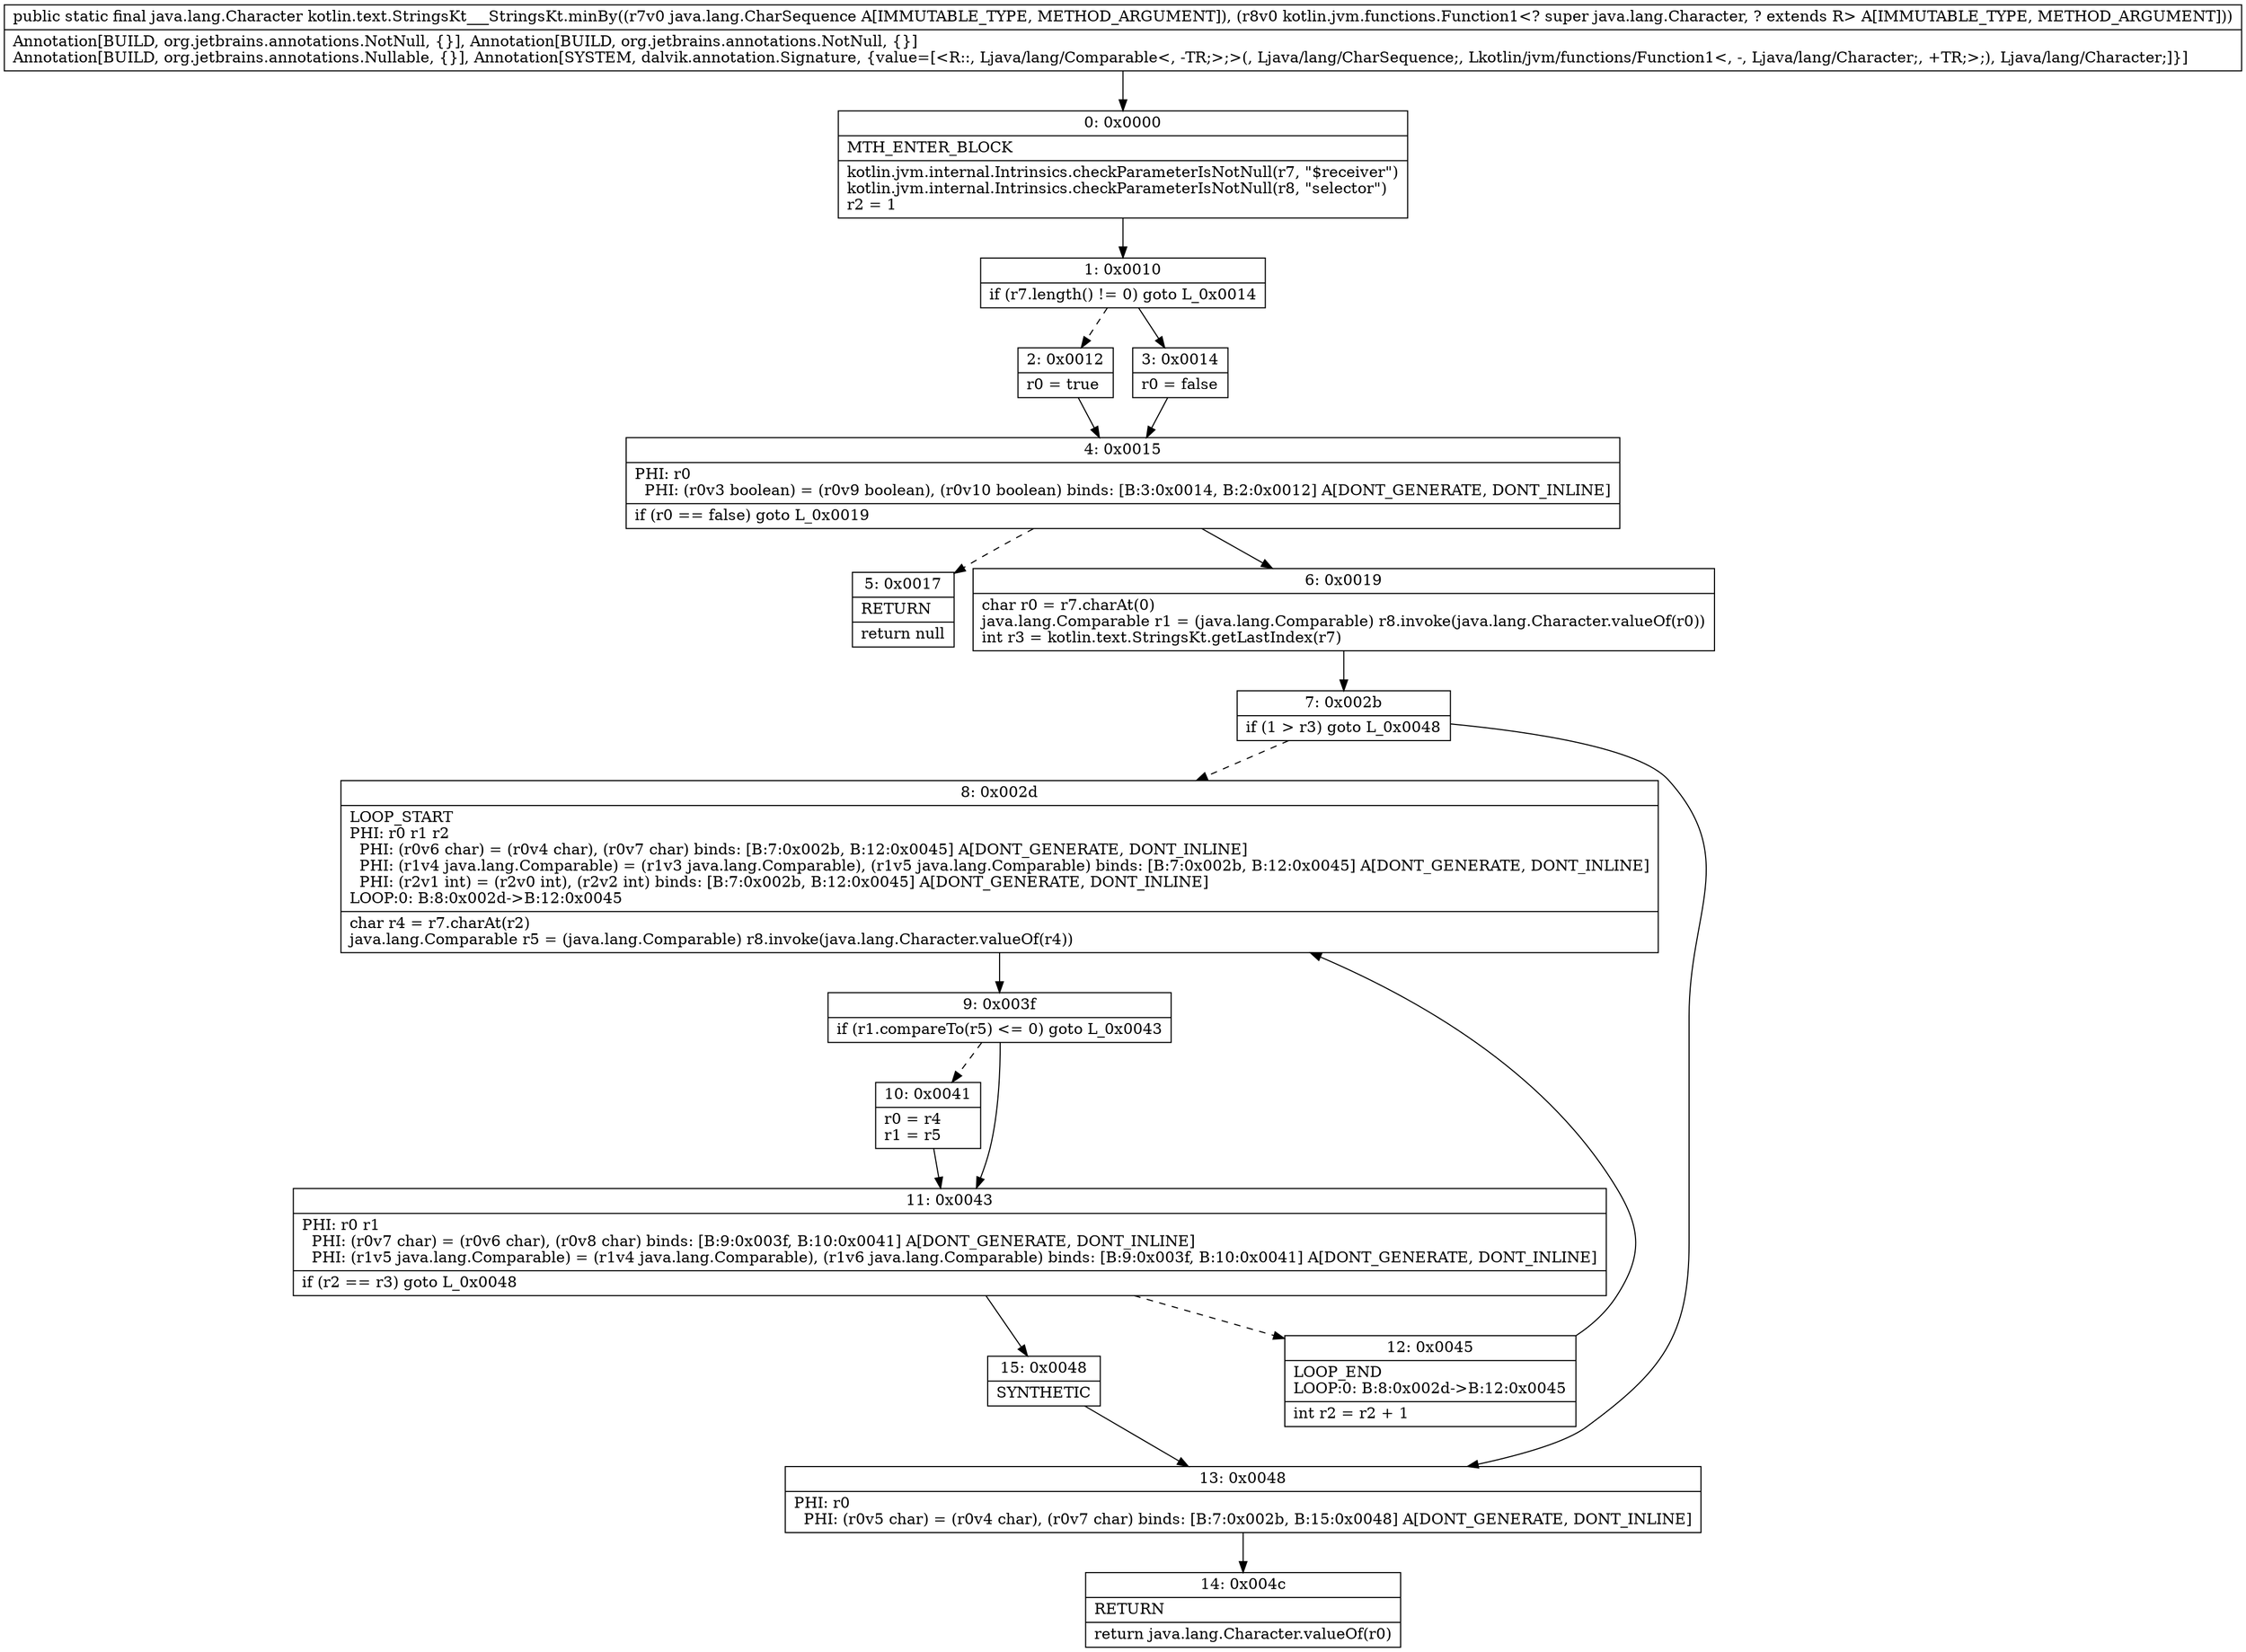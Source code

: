 digraph "CFG forkotlin.text.StringsKt___StringsKt.minBy(Ljava\/lang\/CharSequence;Lkotlin\/jvm\/functions\/Function1;)Ljava\/lang\/Character;" {
Node_0 [shape=record,label="{0\:\ 0x0000|MTH_ENTER_BLOCK\l|kotlin.jvm.internal.Intrinsics.checkParameterIsNotNull(r7, \"$receiver\")\lkotlin.jvm.internal.Intrinsics.checkParameterIsNotNull(r8, \"selector\")\lr2 = 1\l}"];
Node_1 [shape=record,label="{1\:\ 0x0010|if (r7.length() != 0) goto L_0x0014\l}"];
Node_2 [shape=record,label="{2\:\ 0x0012|r0 = true\l}"];
Node_3 [shape=record,label="{3\:\ 0x0014|r0 = false\l}"];
Node_4 [shape=record,label="{4\:\ 0x0015|PHI: r0 \l  PHI: (r0v3 boolean) = (r0v9 boolean), (r0v10 boolean) binds: [B:3:0x0014, B:2:0x0012] A[DONT_GENERATE, DONT_INLINE]\l|if (r0 == false) goto L_0x0019\l}"];
Node_5 [shape=record,label="{5\:\ 0x0017|RETURN\l|return null\l}"];
Node_6 [shape=record,label="{6\:\ 0x0019|char r0 = r7.charAt(0)\ljava.lang.Comparable r1 = (java.lang.Comparable) r8.invoke(java.lang.Character.valueOf(r0))\lint r3 = kotlin.text.StringsKt.getLastIndex(r7)\l}"];
Node_7 [shape=record,label="{7\:\ 0x002b|if (1 \> r3) goto L_0x0048\l}"];
Node_8 [shape=record,label="{8\:\ 0x002d|LOOP_START\lPHI: r0 r1 r2 \l  PHI: (r0v6 char) = (r0v4 char), (r0v7 char) binds: [B:7:0x002b, B:12:0x0045] A[DONT_GENERATE, DONT_INLINE]\l  PHI: (r1v4 java.lang.Comparable) = (r1v3 java.lang.Comparable), (r1v5 java.lang.Comparable) binds: [B:7:0x002b, B:12:0x0045] A[DONT_GENERATE, DONT_INLINE]\l  PHI: (r2v1 int) = (r2v0 int), (r2v2 int) binds: [B:7:0x002b, B:12:0x0045] A[DONT_GENERATE, DONT_INLINE]\lLOOP:0: B:8:0x002d\-\>B:12:0x0045\l|char r4 = r7.charAt(r2)\ljava.lang.Comparable r5 = (java.lang.Comparable) r8.invoke(java.lang.Character.valueOf(r4))\l}"];
Node_9 [shape=record,label="{9\:\ 0x003f|if (r1.compareTo(r5) \<= 0) goto L_0x0043\l}"];
Node_10 [shape=record,label="{10\:\ 0x0041|r0 = r4\lr1 = r5\l}"];
Node_11 [shape=record,label="{11\:\ 0x0043|PHI: r0 r1 \l  PHI: (r0v7 char) = (r0v6 char), (r0v8 char) binds: [B:9:0x003f, B:10:0x0041] A[DONT_GENERATE, DONT_INLINE]\l  PHI: (r1v5 java.lang.Comparable) = (r1v4 java.lang.Comparable), (r1v6 java.lang.Comparable) binds: [B:9:0x003f, B:10:0x0041] A[DONT_GENERATE, DONT_INLINE]\l|if (r2 == r3) goto L_0x0048\l}"];
Node_12 [shape=record,label="{12\:\ 0x0045|LOOP_END\lLOOP:0: B:8:0x002d\-\>B:12:0x0045\l|int r2 = r2 + 1\l}"];
Node_13 [shape=record,label="{13\:\ 0x0048|PHI: r0 \l  PHI: (r0v5 char) = (r0v4 char), (r0v7 char) binds: [B:7:0x002b, B:15:0x0048] A[DONT_GENERATE, DONT_INLINE]\l}"];
Node_14 [shape=record,label="{14\:\ 0x004c|RETURN\l|return java.lang.Character.valueOf(r0)\l}"];
Node_15 [shape=record,label="{15\:\ 0x0048|SYNTHETIC\l}"];
MethodNode[shape=record,label="{public static final java.lang.Character kotlin.text.StringsKt___StringsKt.minBy((r7v0 java.lang.CharSequence A[IMMUTABLE_TYPE, METHOD_ARGUMENT]), (r8v0 kotlin.jvm.functions.Function1\<? super java.lang.Character, ? extends R\> A[IMMUTABLE_TYPE, METHOD_ARGUMENT]))  | Annotation[BUILD, org.jetbrains.annotations.NotNull, \{\}], Annotation[BUILD, org.jetbrains.annotations.NotNull, \{\}]\lAnnotation[BUILD, org.jetbrains.annotations.Nullable, \{\}], Annotation[SYSTEM, dalvik.annotation.Signature, \{value=[\<R::, Ljava\/lang\/Comparable\<, \-TR;\>;\>(, Ljava\/lang\/CharSequence;, Lkotlin\/jvm\/functions\/Function1\<, \-, Ljava\/lang\/Character;, +TR;\>;), Ljava\/lang\/Character;]\}]\l}"];
MethodNode -> Node_0;
Node_0 -> Node_1;
Node_1 -> Node_2[style=dashed];
Node_1 -> Node_3;
Node_2 -> Node_4;
Node_3 -> Node_4;
Node_4 -> Node_5[style=dashed];
Node_4 -> Node_6;
Node_6 -> Node_7;
Node_7 -> Node_8[style=dashed];
Node_7 -> Node_13;
Node_8 -> Node_9;
Node_9 -> Node_10[style=dashed];
Node_9 -> Node_11;
Node_10 -> Node_11;
Node_11 -> Node_12[style=dashed];
Node_11 -> Node_15;
Node_12 -> Node_8;
Node_13 -> Node_14;
Node_15 -> Node_13;
}

